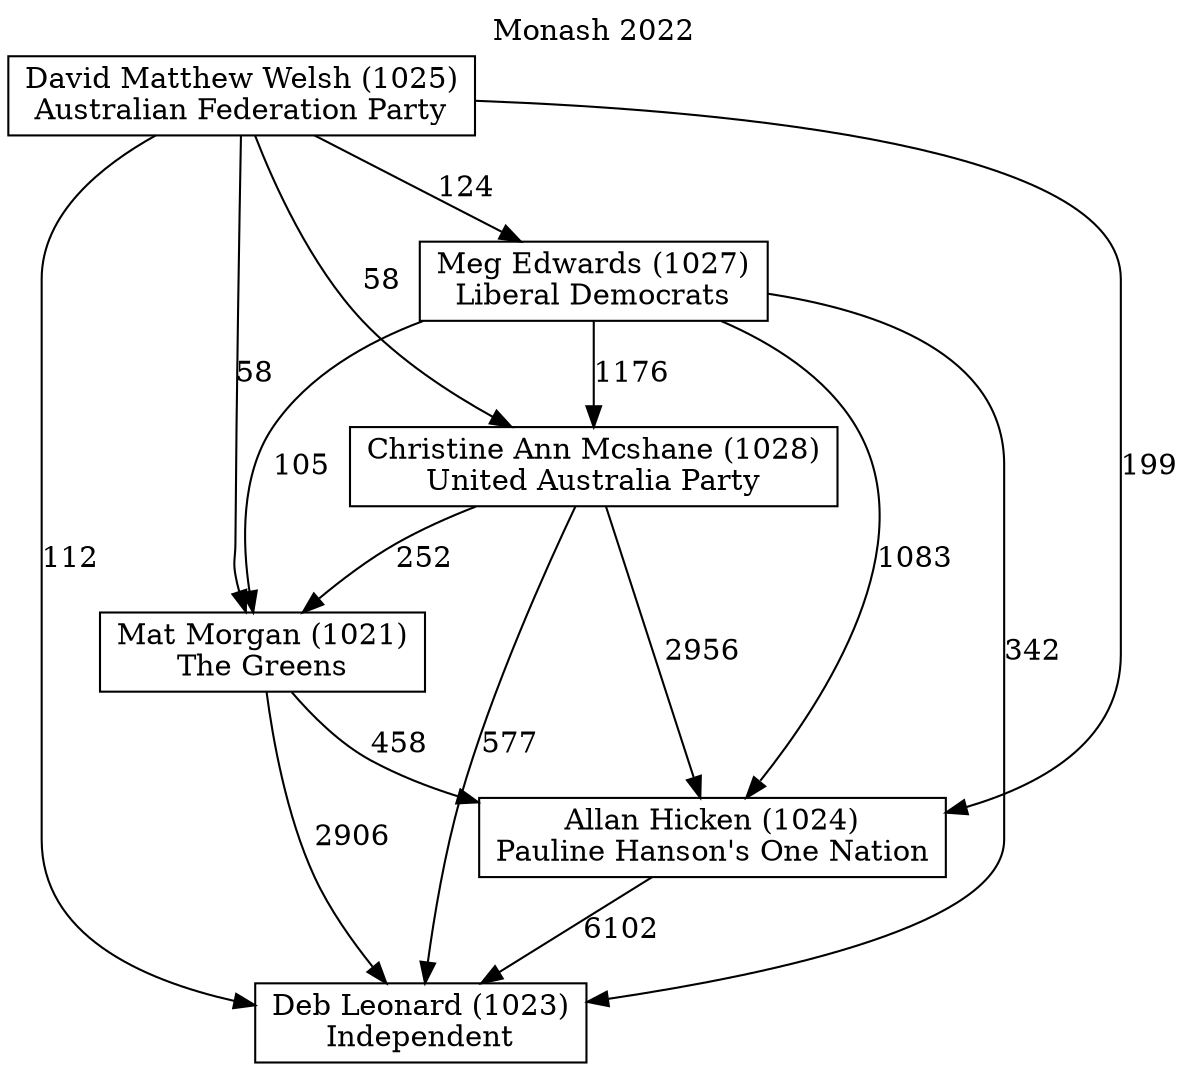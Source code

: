 // House preference flow
digraph "Deb Leonard (1023)_Monash_2022" {
	graph [label="Monash 2022" labelloc=t mclimit=10]
	node [shape=box]
	"Deb Leonard (1023)" [label="Deb Leonard (1023)
Independent"]
	"Allan Hicken (1024)" [label="Allan Hicken (1024)
Pauline Hanson's One Nation"]
	"Mat Morgan (1021)" [label="Mat Morgan (1021)
The Greens"]
	"Christine Ann Mcshane (1028)" [label="Christine Ann Mcshane (1028)
United Australia Party"]
	"Meg Edwards (1027)" [label="Meg Edwards (1027)
Liberal Democrats"]
	"David Matthew Welsh (1025)" [label="David Matthew Welsh (1025)
Australian Federation Party"]
	"Allan Hicken (1024)" -> "Deb Leonard (1023)" [label=6102]
	"Mat Morgan (1021)" -> "Allan Hicken (1024)" [label=458]
	"Christine Ann Mcshane (1028)" -> "Mat Morgan (1021)" [label=252]
	"Meg Edwards (1027)" -> "Christine Ann Mcshane (1028)" [label=1176]
	"David Matthew Welsh (1025)" -> "Meg Edwards (1027)" [label=124]
	"Mat Morgan (1021)" -> "Deb Leonard (1023)" [label=2906]
	"Christine Ann Mcshane (1028)" -> "Deb Leonard (1023)" [label=577]
	"Meg Edwards (1027)" -> "Deb Leonard (1023)" [label=342]
	"David Matthew Welsh (1025)" -> "Deb Leonard (1023)" [label=112]
	"David Matthew Welsh (1025)" -> "Christine Ann Mcshane (1028)" [label=58]
	"Meg Edwards (1027)" -> "Mat Morgan (1021)" [label=105]
	"David Matthew Welsh (1025)" -> "Mat Morgan (1021)" [label=58]
	"Christine Ann Mcshane (1028)" -> "Allan Hicken (1024)" [label=2956]
	"Meg Edwards (1027)" -> "Allan Hicken (1024)" [label=1083]
	"David Matthew Welsh (1025)" -> "Allan Hicken (1024)" [label=199]
}
